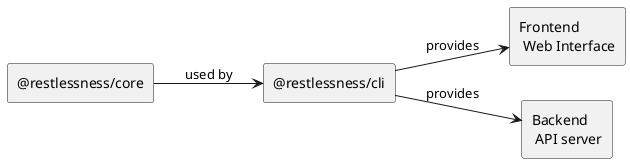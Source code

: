 @startuml Restlessness Components

left to right direction

rectangle "@restlessness/core" as core
rectangle "@restlessness/cli" as cli
rectangle "Frontend\n Web Interface" as frontend
rectangle "Backend\n API server" as backend

core --> cli : used by
cli --> frontend : provides
cli --> backend : provides

@enduml